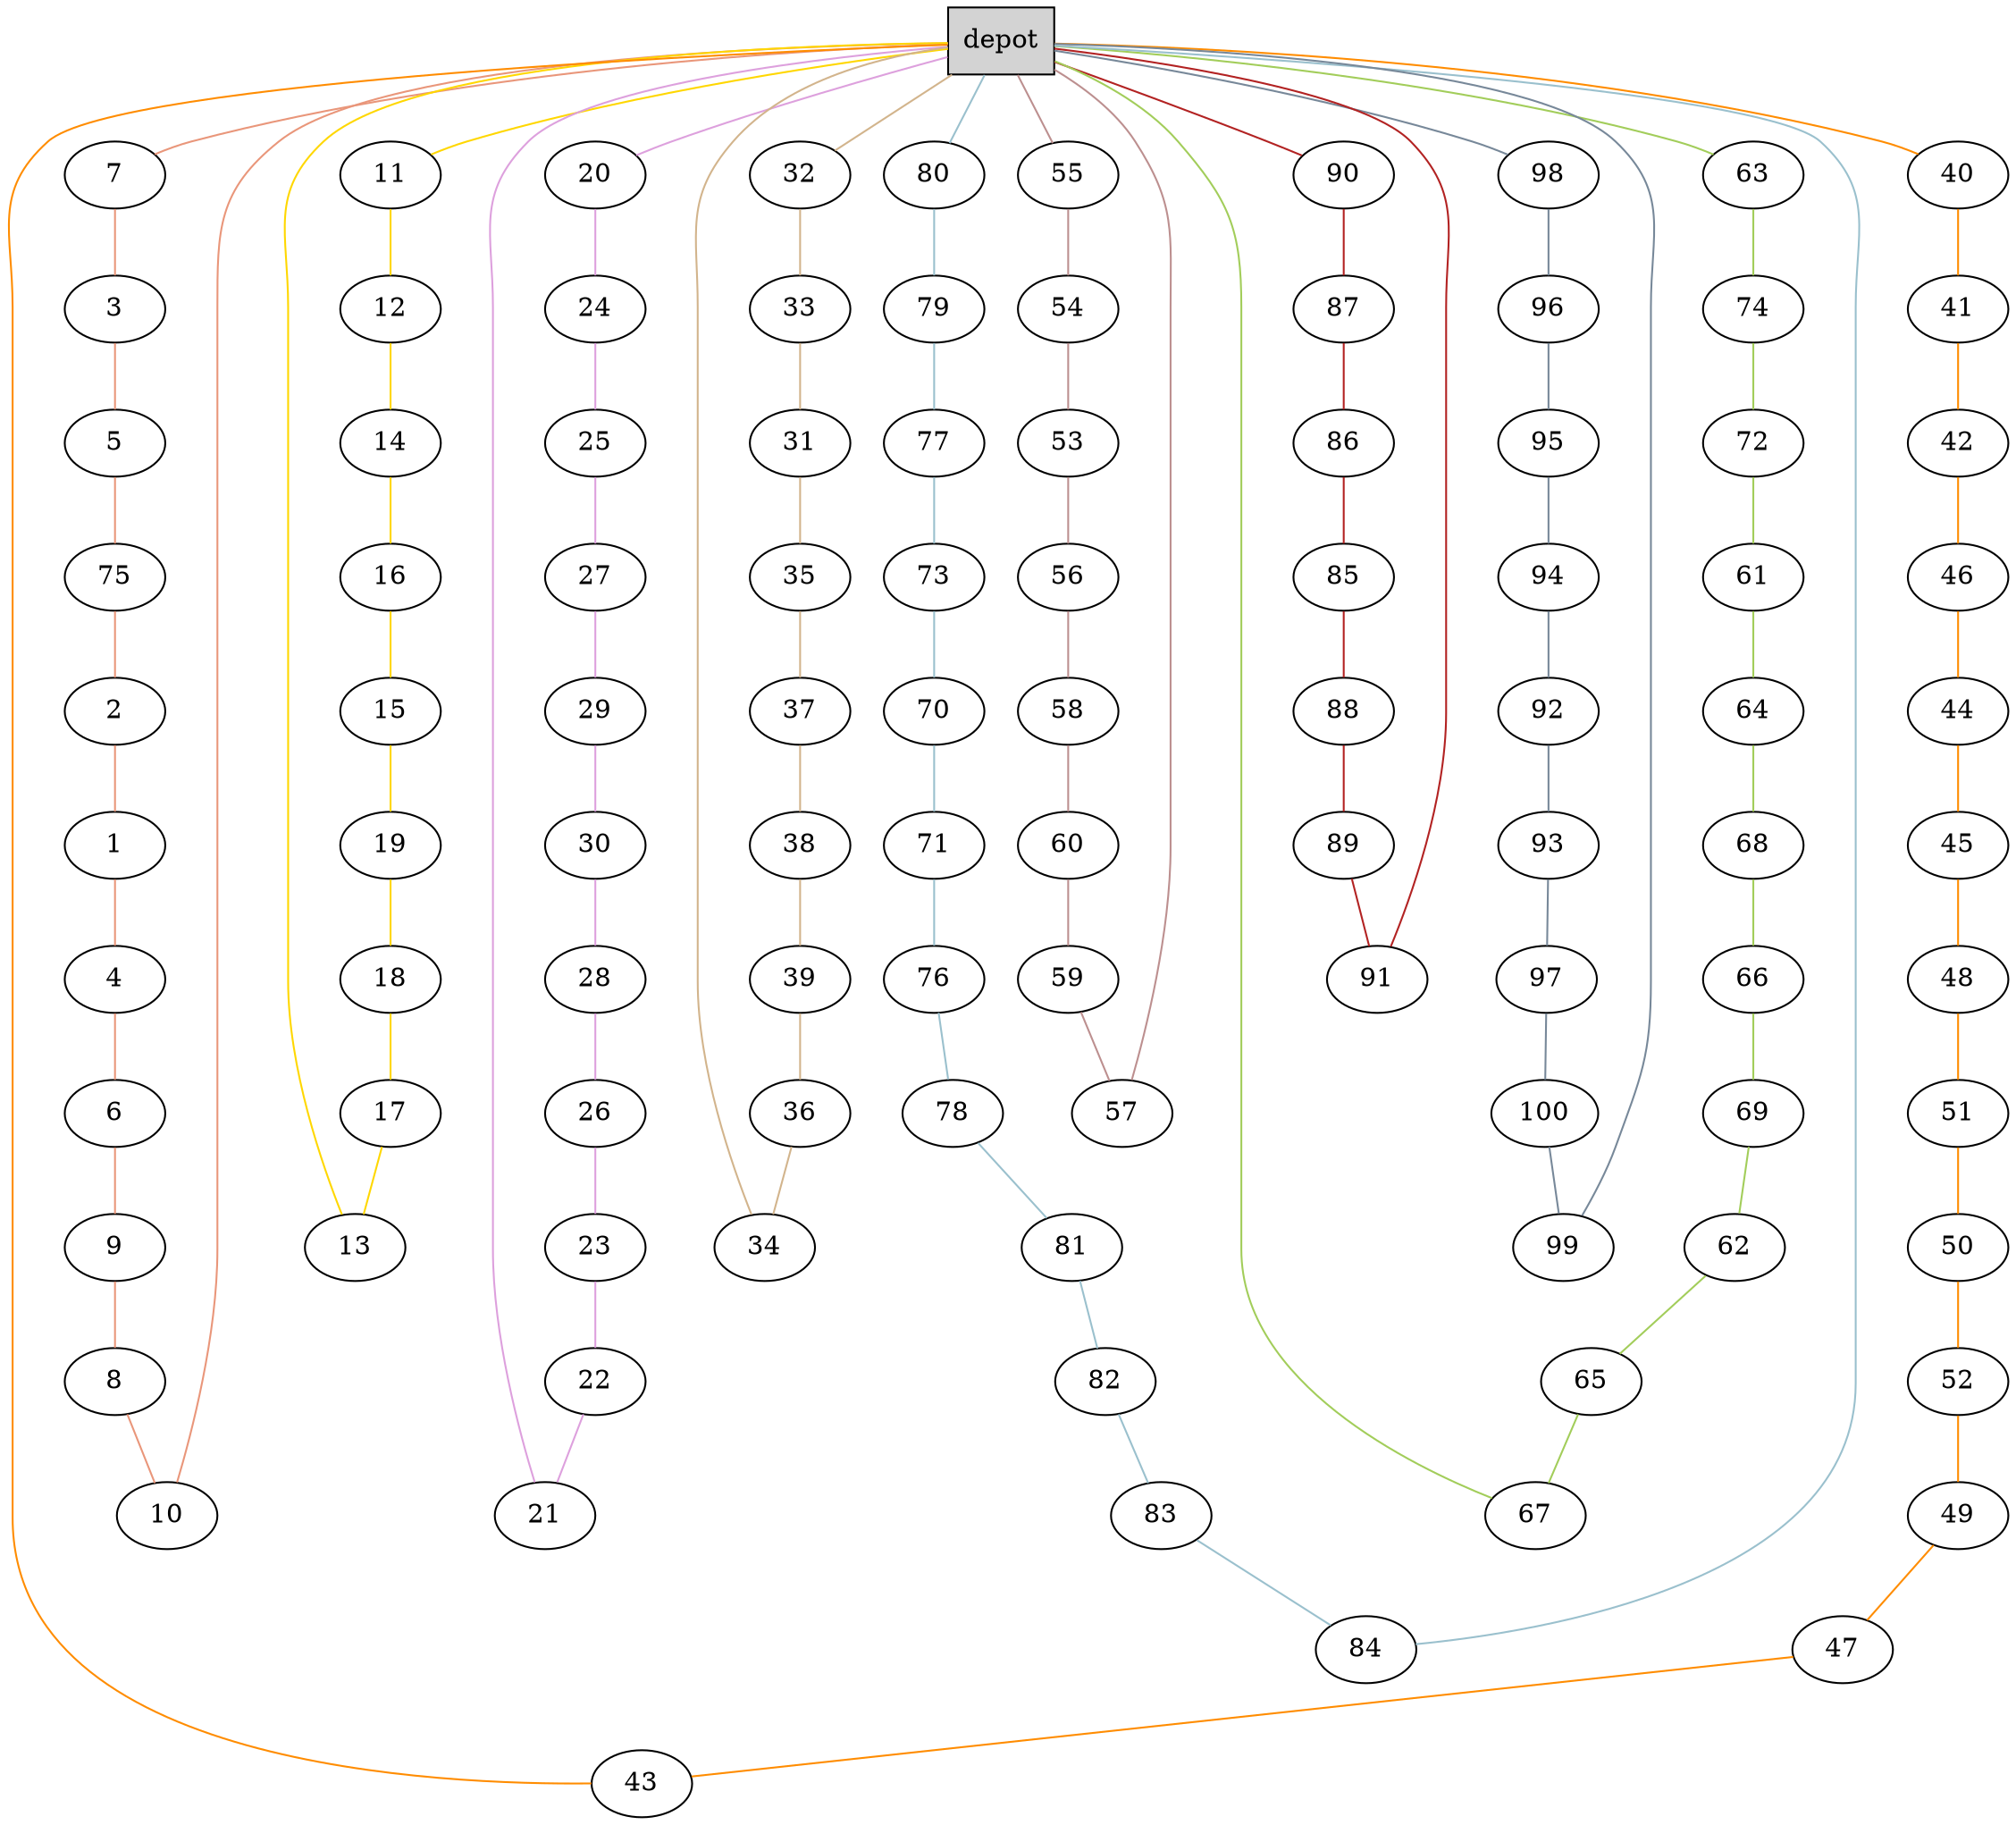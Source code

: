 graph G {
  0[shape = box, label = "depot", style = filled ];
  7[shape = ellipse];
  "0"--"7"[color = darksalmon];
  3[shape = ellipse];
  "7"--"3"[color = darksalmon];
  5[shape = ellipse];
  "3"--"5"[color = darksalmon];
  75[shape = ellipse];
  "5"--"75"[color = darksalmon];
  2[shape = ellipse];
  "75"--"2"[color = darksalmon];
  1[shape = ellipse];
  "2"--"1"[color = darksalmon];
  4[shape = ellipse];
  "1"--"4"[color = darksalmon];
  6[shape = ellipse];
  "4"--"6"[color = darksalmon];
  9[shape = ellipse];
  "6"--"9"[color = darksalmon];
  8[shape = ellipse];
  "9"--"8"[color = darksalmon];
  10[shape = ellipse];
  "8"--"10"[color = darksalmon];
  "10"--"0"[color = darksalmon];
  11[shape = ellipse];
  "0"--"11"[color = gold];
  12[shape = ellipse];
  "11"--"12"[color = gold];
  14[shape = ellipse];
  "12"--"14"[color = gold];
  16[shape = ellipse];
  "14"--"16"[color = gold];
  15[shape = ellipse];
  "16"--"15"[color = gold];
  19[shape = ellipse];
  "15"--"19"[color = gold];
  18[shape = ellipse];
  "19"--"18"[color = gold];
  17[shape = ellipse];
  "18"--"17"[color = gold];
  13[shape = ellipse];
  "17"--"13"[color = gold];
  "13"--"0"[color = gold];
  20[shape = ellipse];
  "0"--"20"[color = plum];
  24[shape = ellipse];
  "20"--"24"[color = plum];
  25[shape = ellipse];
  "24"--"25"[color = plum];
  27[shape = ellipse];
  "25"--"27"[color = plum];
  29[shape = ellipse];
  "27"--"29"[color = plum];
  30[shape = ellipse];
  "29"--"30"[color = plum];
  28[shape = ellipse];
  "30"--"28"[color = plum];
  26[shape = ellipse];
  "28"--"26"[color = plum];
  23[shape = ellipse];
  "26"--"23"[color = plum];
  22[shape = ellipse];
  "23"--"22"[color = plum];
  21[shape = ellipse];
  "22"--"21"[color = plum];
  "21"--"0"[color = plum];
  32[shape = ellipse];
  "0"--"32"[color = tan];
  33[shape = ellipse];
  "32"--"33"[color = tan];
  31[shape = ellipse];
  "33"--"31"[color = tan];
  35[shape = ellipse];
  "31"--"35"[color = tan];
  37[shape = ellipse];
  "35"--"37"[color = tan];
  38[shape = ellipse];
  "37"--"38"[color = tan];
  39[shape = ellipse];
  "38"--"39"[color = tan];
  36[shape = ellipse];
  "39"--"36"[color = tan];
  34[shape = ellipse];
  "36"--"34"[color = tan];
  "34"--"0"[color = tan];
  40[shape = ellipse];
  "0"--"40"[color = darkorange];
  41[shape = ellipse];
  "40"--"41"[color = darkorange];
  42[shape = ellipse];
  "41"--"42"[color = darkorange];
  46[shape = ellipse];
  "42"--"46"[color = darkorange];
  44[shape = ellipse];
  "46"--"44"[color = darkorange];
  45[shape = ellipse];
  "44"--"45"[color = darkorange];
  48[shape = ellipse];
  "45"--"48"[color = darkorange];
  51[shape = ellipse];
  "48"--"51"[color = darkorange];
  50[shape = ellipse];
  "51"--"50"[color = darkorange];
  52[shape = ellipse];
  "50"--"52"[color = darkorange];
  49[shape = ellipse];
  "52"--"49"[color = darkorange];
  47[shape = ellipse];
  "49"--"47"[color = darkorange];
  43[shape = ellipse];
  "47"--"43"[color = darkorange];
  "43"--"0"[color = darkorange];
  55[shape = ellipse];
  "0"--"55"[color = rosybrown];
  54[shape = ellipse];
  "55"--"54"[color = rosybrown];
  53[shape = ellipse];
  "54"--"53"[color = rosybrown];
  56[shape = ellipse];
  "53"--"56"[color = rosybrown];
  58[shape = ellipse];
  "56"--"58"[color = rosybrown];
  60[shape = ellipse];
  "58"--"60"[color = rosybrown];
  59[shape = ellipse];
  "60"--"59"[color = rosybrown];
  57[shape = ellipse];
  "59"--"57"[color = rosybrown];
  "57"--"0"[color = rosybrown];
  63[shape = ellipse];
  "0"--"63"[color = darkolivegreen3];
  74[shape = ellipse];
  "63"--"74"[color = darkolivegreen3];
  72[shape = ellipse];
  "74"--"72"[color = darkolivegreen3];
  61[shape = ellipse];
  "72"--"61"[color = darkolivegreen3];
  64[shape = ellipse];
  "61"--"64"[color = darkolivegreen3];
  68[shape = ellipse];
  "64"--"68"[color = darkolivegreen3];
  66[shape = ellipse];
  "68"--"66"[color = darkolivegreen3];
  69[shape = ellipse];
  "66"--"69"[color = darkolivegreen3];
  62[shape = ellipse];
  "69"--"62"[color = darkolivegreen3];
  65[shape = ellipse];
  "62"--"65"[color = darkolivegreen3];
  67[shape = ellipse];
  "65"--"67"[color = darkolivegreen3];
  "67"--"0"[color = darkolivegreen3];
  80[shape = ellipse];
  "0"--"80"[color = lightblue3];
  79[shape = ellipse];
  "80"--"79"[color = lightblue3];
  77[shape = ellipse];
  "79"--"77"[color = lightblue3];
  73[shape = ellipse];
  "77"--"73"[color = lightblue3];
  70[shape = ellipse];
  "73"--"70"[color = lightblue3];
  71[shape = ellipse];
  "70"--"71"[color = lightblue3];
  76[shape = ellipse];
  "71"--"76"[color = lightblue3];
  78[shape = ellipse];
  "76"--"78"[color = lightblue3];
  81[shape = ellipse];
  "78"--"81"[color = lightblue3];
  82[shape = ellipse];
  "81"--"82"[color = lightblue3];
  83[shape = ellipse];
  "82"--"83"[color = lightblue3];
  84[shape = ellipse];
  "83"--"84"[color = lightblue3];
  "84"--"0"[color = lightblue3];
  90[shape = ellipse];
  "0"--"90"[color = firebrick];
  87[shape = ellipse];
  "90"--"87"[color = firebrick];
  86[shape = ellipse];
  "87"--"86"[color = firebrick];
  85[shape = ellipse];
  "86"--"85"[color = firebrick];
  88[shape = ellipse];
  "85"--"88"[color = firebrick];
  89[shape = ellipse];
  "88"--"89"[color = firebrick];
  91[shape = ellipse];
  "89"--"91"[color = firebrick];
  "91"--"0"[color = firebrick];
  98[shape = ellipse];
  "0"--"98"[color = lightslategray];
  96[shape = ellipse];
  "98"--"96"[color = lightslategray];
  95[shape = ellipse];
  "96"--"95"[color = lightslategray];
  94[shape = ellipse];
  "95"--"94"[color = lightslategray];
  92[shape = ellipse];
  "94"--"92"[color = lightslategray];
  93[shape = ellipse];
  "92"--"93"[color = lightslategray];
  97[shape = ellipse];
  "93"--"97"[color = lightslategray];
  100[shape = ellipse];
  "97"--"100"[color = lightslategray];
  99[shape = ellipse];
  "100"--"99"[color = lightslategray];
  "99"--"0"[color = lightslategray];
}
